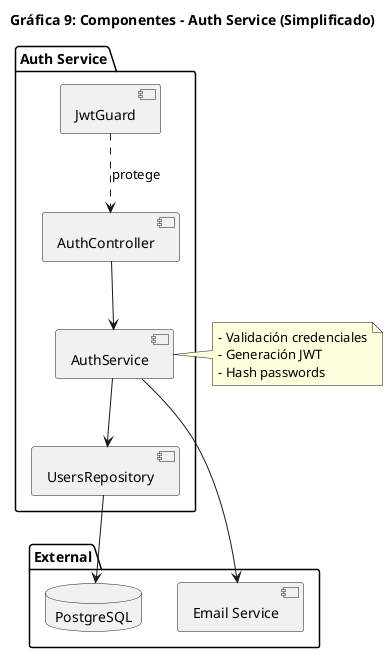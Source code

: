 @startuml componentes-simple
title Gráfica 9: Componentes - Auth Service (Simplificado)

package "Auth Service" {
    [AuthController] as ctrl
    [AuthService] as svc
    [UsersRepository] as repo
    [JwtGuard] as guard
}

package "External" {
    database "PostgreSQL" as db
    [Email Service] as email
}

ctrl --> svc
svc --> repo
repo --> db
svc --> email

guard ..> ctrl : protege

note right of svc
  - Validación credenciales
  - Generación JWT
  - Hash passwords
end note

@enduml